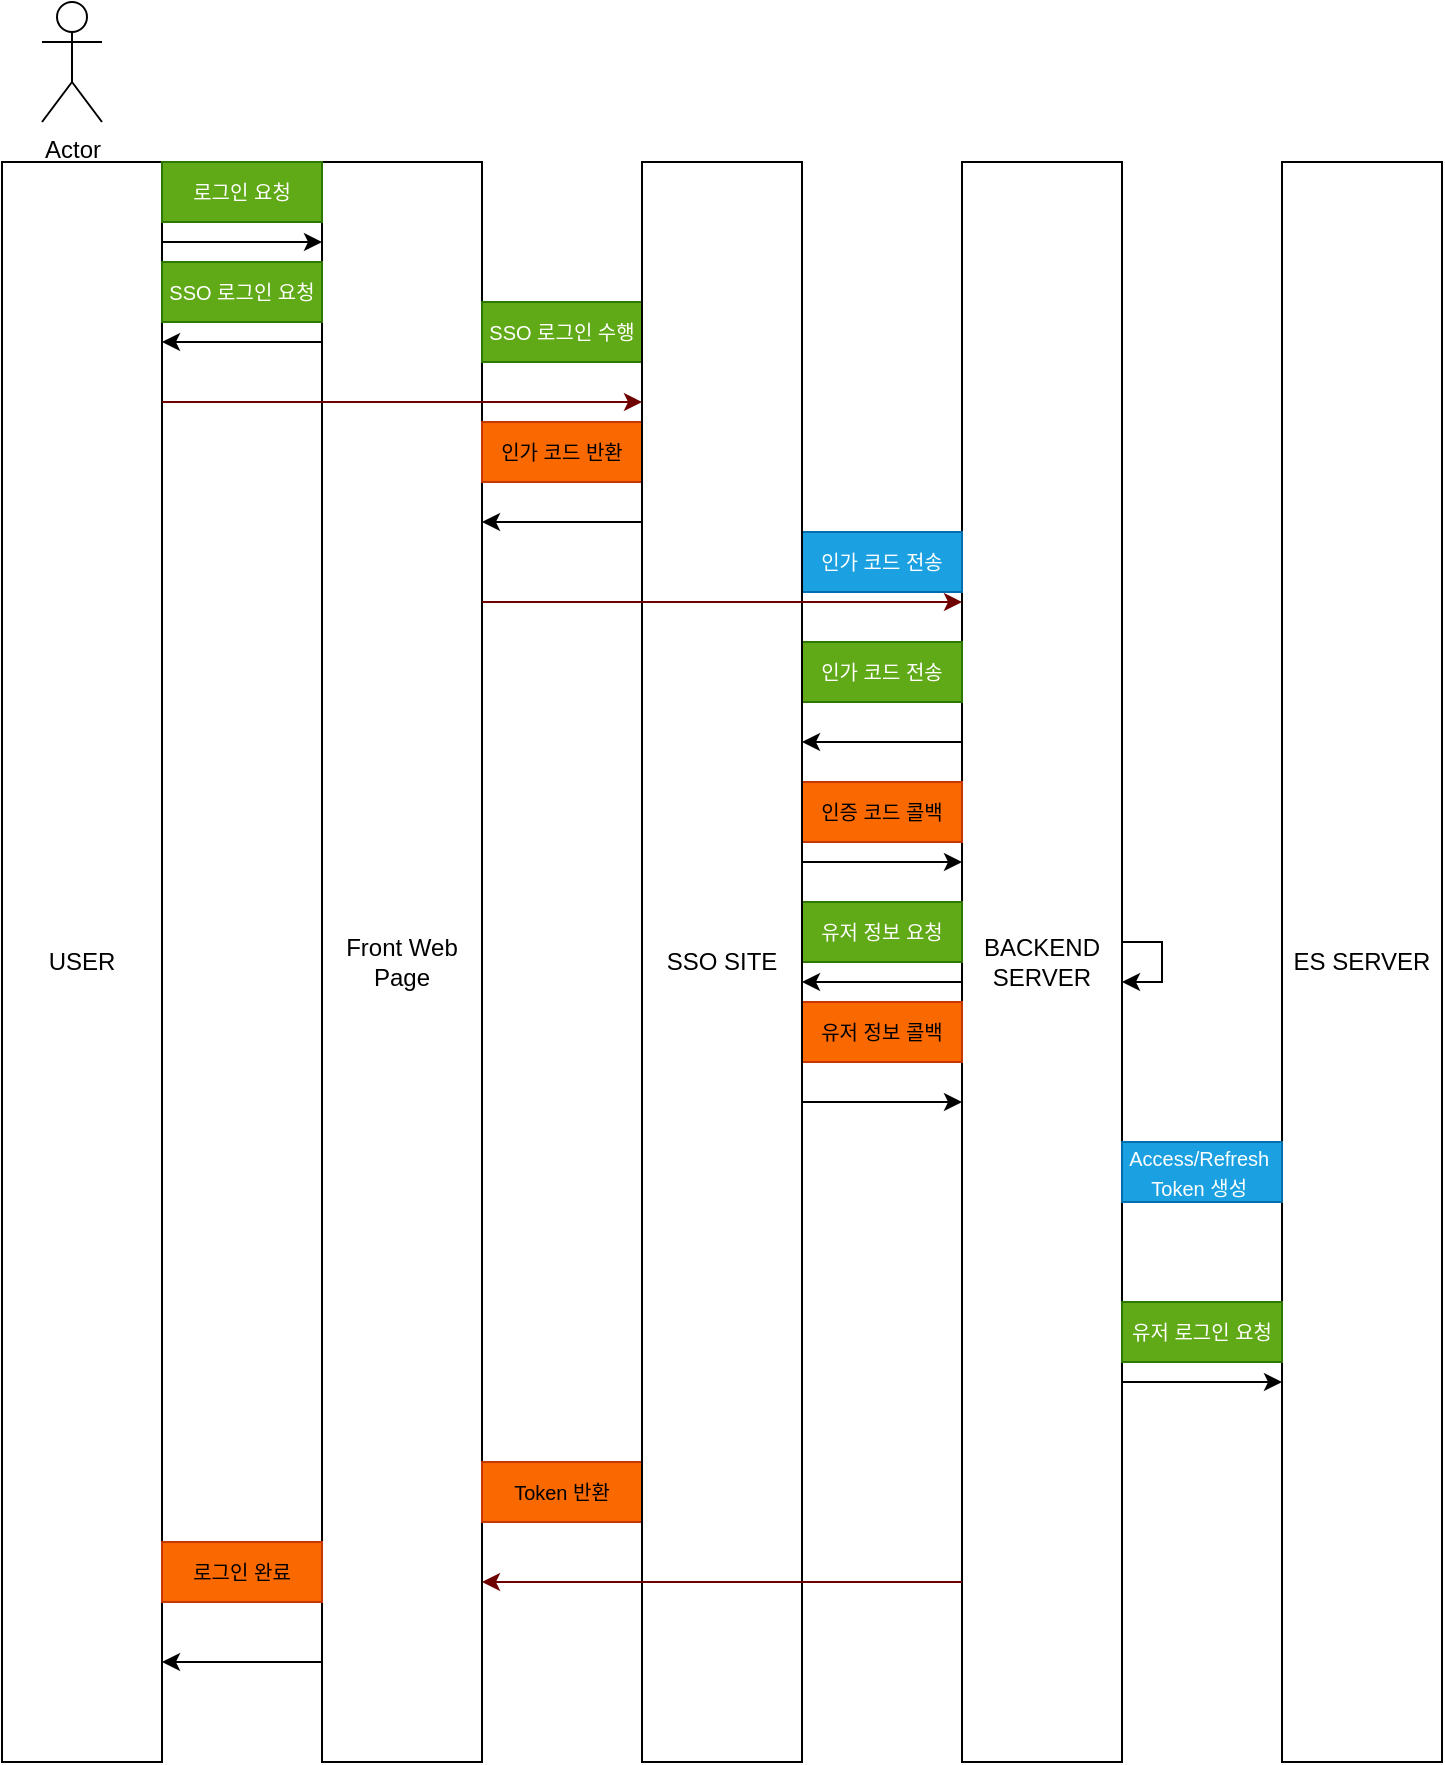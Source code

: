<mxfile version="26.2.13">
  <diagram name="페이지-1" id="GQ-tCCjJTIzo3Opnk_Zn">
    <mxGraphModel dx="2040" dy="1110" grid="1" gridSize="10" guides="1" tooltips="1" connect="1" arrows="1" fold="1" page="1" pageScale="1" pageWidth="827" pageHeight="1169" background="none" math="0" shadow="0">
      <root>
        <mxCell id="0" />
        <mxCell id="1" parent="0" />
        <mxCell id="nSttxIIMll4KHx_Wchx--1" style="edgeStyle=orthogonalEdgeStyle;rounded=0;orthogonalLoop=1;jettySize=auto;html=1;" edge="1" parent="1" source="nSttxIIMll4KHx_Wchx--2" target="nSttxIIMll4KHx_Wchx--6">
          <mxGeometry relative="1" as="geometry">
            <Array as="points">
              <mxPoint x="160" y="120" />
              <mxPoint x="160" y="120" />
            </Array>
          </mxGeometry>
        </mxCell>
        <mxCell id="nSttxIIMll4KHx_Wchx--2" value="USER" style="rounded=0;whiteSpace=wrap;html=1;" vertex="1" parent="1">
          <mxGeometry x="40" y="80" width="80" height="800" as="geometry" />
        </mxCell>
        <mxCell id="nSttxIIMll4KHx_Wchx--3" value="Actor" style="shape=umlActor;verticalLabelPosition=bottom;verticalAlign=top;html=1;outlineConnect=0;" vertex="1" parent="1">
          <mxGeometry x="60" width="30" height="60" as="geometry" />
        </mxCell>
        <mxCell id="nSttxIIMll4KHx_Wchx--4" style="edgeStyle=orthogonalEdgeStyle;rounded=0;orthogonalLoop=1;jettySize=auto;html=1;" edge="1" parent="1" source="nSttxIIMll4KHx_Wchx--6" target="nSttxIIMll4KHx_Wchx--2">
          <mxGeometry relative="1" as="geometry">
            <Array as="points">
              <mxPoint x="150" y="170" />
              <mxPoint x="150" y="170" />
            </Array>
          </mxGeometry>
        </mxCell>
        <mxCell id="nSttxIIMll4KHx_Wchx--5" style="edgeStyle=orthogonalEdgeStyle;rounded=0;orthogonalLoop=1;jettySize=auto;html=1;" edge="1" parent="1" source="nSttxIIMll4KHx_Wchx--6" target="nSttxIIMll4KHx_Wchx--2">
          <mxGeometry relative="1" as="geometry">
            <Array as="points">
              <mxPoint x="170" y="830" />
              <mxPoint x="170" y="830" />
            </Array>
          </mxGeometry>
        </mxCell>
        <mxCell id="nSttxIIMll4KHx_Wchx--6" value="Front Web Page" style="rounded=0;whiteSpace=wrap;html=1;" vertex="1" parent="1">
          <mxGeometry x="200" y="80" width="80" height="800" as="geometry" />
        </mxCell>
        <mxCell id="nSttxIIMll4KHx_Wchx--7" style="edgeStyle=orthogonalEdgeStyle;rounded=0;orthogonalLoop=1;jettySize=auto;html=1;" edge="1" parent="1" source="nSttxIIMll4KHx_Wchx--29" target="nSttxIIMll4KHx_Wchx--11">
          <mxGeometry relative="1" as="geometry">
            <Array as="points">
              <mxPoint x="460" y="430" />
              <mxPoint x="460" y="430" />
            </Array>
          </mxGeometry>
        </mxCell>
        <mxCell id="nSttxIIMll4KHx_Wchx--8" style="edgeStyle=orthogonalEdgeStyle;rounded=0;orthogonalLoop=1;jettySize=auto;html=1;" edge="1" parent="1">
          <mxGeometry relative="1" as="geometry">
            <mxPoint x="520" y="370.0" as="sourcePoint" />
            <mxPoint x="440" y="370.0" as="targetPoint" />
            <Array as="points">
              <mxPoint x="480" y="370" />
              <mxPoint x="480" y="370" />
            </Array>
          </mxGeometry>
        </mxCell>
        <mxCell id="nSttxIIMll4KHx_Wchx--9" style="edgeStyle=orthogonalEdgeStyle;rounded=0;orthogonalLoop=1;jettySize=auto;html=1;" edge="1" parent="1" source="nSttxIIMll4KHx_Wchx--11" target="nSttxIIMll4KHx_Wchx--29">
          <mxGeometry relative="1" as="geometry">
            <Array as="points">
              <mxPoint x="490" y="490" />
              <mxPoint x="490" y="490" />
            </Array>
          </mxGeometry>
        </mxCell>
        <mxCell id="nSttxIIMll4KHx_Wchx--10" style="edgeStyle=orthogonalEdgeStyle;rounded=0;orthogonalLoop=1;jettySize=auto;html=1;" edge="1" parent="1" source="nSttxIIMll4KHx_Wchx--11" target="nSttxIIMll4KHx_Wchx--12">
          <mxGeometry relative="1" as="geometry">
            <Array as="points">
              <mxPoint x="640" y="690" />
              <mxPoint x="640" y="690" />
            </Array>
          </mxGeometry>
        </mxCell>
        <mxCell id="nSttxIIMll4KHx_Wchx--11" value="BACKEND SERVER" style="rounded=0;whiteSpace=wrap;html=1;" vertex="1" parent="1">
          <mxGeometry x="520" y="80" width="80" height="800" as="geometry" />
        </mxCell>
        <mxCell id="nSttxIIMll4KHx_Wchx--12" value="ES SERVER" style="rounded=0;whiteSpace=wrap;html=1;" vertex="1" parent="1">
          <mxGeometry x="680" y="80" width="80" height="800" as="geometry" />
        </mxCell>
        <mxCell id="nSttxIIMll4KHx_Wchx--13" value="&lt;font style=&quot;font-size: 10px;&quot;&gt;로그인 요청&lt;/font&gt;" style="text;html=1;align=center;verticalAlign=middle;whiteSpace=wrap;rounded=0;fillColor=#60a917;fontColor=#ffffff;strokeColor=#2D7600;" vertex="1" parent="1">
          <mxGeometry x="120" y="80" width="80" height="30" as="geometry" />
        </mxCell>
        <mxCell id="nSttxIIMll4KHx_Wchx--14" value="&lt;font style=&quot;font-size: 10px;&quot;&gt;SSO 로그인 요청&lt;/font&gt;" style="text;html=1;align=center;verticalAlign=middle;whiteSpace=wrap;rounded=0;fillColor=#60a917;strokeColor=#2D7600;fontColor=#ffffff;" vertex="1" parent="1">
          <mxGeometry x="120" y="130" width="80" height="30" as="geometry" />
        </mxCell>
        <mxCell id="nSttxIIMll4KHx_Wchx--15" style="edgeStyle=orthogonalEdgeStyle;rounded=0;orthogonalLoop=1;jettySize=auto;html=1;exitX=0.5;exitY=1;exitDx=0;exitDy=0;" edge="1" parent="1" source="nSttxIIMll4KHx_Wchx--14" target="nSttxIIMll4KHx_Wchx--14">
          <mxGeometry relative="1" as="geometry" />
        </mxCell>
        <mxCell id="nSttxIIMll4KHx_Wchx--16" value="&lt;span style=&quot;font-size: 10px;&quot;&gt;SSO 로그인 수행&lt;/span&gt;" style="text;html=1;align=center;verticalAlign=middle;whiteSpace=wrap;rounded=0;fillColor=#60a917;fontColor=#ffffff;strokeColor=#2D7600;" vertex="1" parent="1">
          <mxGeometry x="280" y="150" width="80" height="30" as="geometry" />
        </mxCell>
        <mxCell id="nSttxIIMll4KHx_Wchx--17" value="&lt;span style=&quot;font-size: 10px;&quot;&gt;인가 코드 반환&lt;/span&gt;" style="text;html=1;align=center;verticalAlign=middle;whiteSpace=wrap;rounded=0;fillColor=#fa6800;fontColor=#000000;strokeColor=#C73500;" vertex="1" parent="1">
          <mxGeometry x="280" y="210" width="80" height="30" as="geometry" />
        </mxCell>
        <mxCell id="nSttxIIMll4KHx_Wchx--18" value="&lt;span style=&quot;font-size: 10px;&quot;&gt;인가 코드 전송&lt;/span&gt;" style="text;html=1;align=center;verticalAlign=middle;whiteSpace=wrap;rounded=0;fillColor=#1ba1e2;fontColor=#ffffff;strokeColor=#006EAF;" vertex="1" parent="1">
          <mxGeometry x="440" y="265" width="80" height="30" as="geometry" />
        </mxCell>
        <mxCell id="nSttxIIMll4KHx_Wchx--19" value="&lt;span style=&quot;font-size: 10px;&quot;&gt;인가 코드 전송&lt;/span&gt;" style="text;html=1;align=center;verticalAlign=middle;whiteSpace=wrap;rounded=0;fillColor=#60a917;fontColor=#ffffff;strokeColor=#2D7600;" vertex="1" parent="1">
          <mxGeometry x="440" y="320" width="80" height="30" as="geometry" />
        </mxCell>
        <mxCell id="nSttxIIMll4KHx_Wchx--20" value="&lt;span style=&quot;font-size: 10px;&quot;&gt;인증 코드 콜백&lt;/span&gt;" style="text;html=1;align=center;verticalAlign=middle;whiteSpace=wrap;rounded=0;fillColor=#fa6800;fontColor=#000000;strokeColor=#C73500;" vertex="1" parent="1">
          <mxGeometry x="440" y="390" width="80" height="30" as="geometry" />
        </mxCell>
        <mxCell id="nSttxIIMll4KHx_Wchx--21" value="&lt;span style=&quot;font-size: 10px;&quot;&gt;유저 정보 요청&lt;/span&gt;" style="text;html=1;align=center;verticalAlign=middle;whiteSpace=wrap;rounded=0;fillColor=#60a917;fontColor=#ffffff;strokeColor=#2D7600;" vertex="1" parent="1">
          <mxGeometry x="440" y="450" width="80" height="30" as="geometry" />
        </mxCell>
        <mxCell id="nSttxIIMll4KHx_Wchx--22" value="&lt;span style=&quot;font-size: 10px;&quot;&gt;유저 정보 콜백&lt;/span&gt;" style="text;html=1;align=center;verticalAlign=middle;whiteSpace=wrap;rounded=0;fillColor=#fa6800;fontColor=#000000;strokeColor=#C73500;" vertex="1" parent="1">
          <mxGeometry x="440" y="500" width="80" height="30" as="geometry" />
        </mxCell>
        <mxCell id="nSttxIIMll4KHx_Wchx--23" value="&lt;span style=&quot;font-size: 10px;&quot;&gt;유저 로그인 요청&lt;br&gt;&lt;/span&gt;" style="text;html=1;align=center;verticalAlign=middle;whiteSpace=wrap;rounded=0;fillColor=#60a917;fontColor=#ffffff;strokeColor=#2D7600;" vertex="1" parent="1">
          <mxGeometry x="600" y="650" width="80" height="30" as="geometry" />
        </mxCell>
        <mxCell id="nSttxIIMll4KHx_Wchx--24" value="&lt;font style=&quot;font-size: 10px;&quot;&gt;Access/Refresh&amp;nbsp; Token 생성&amp;nbsp;&lt;/font&gt;" style="text;html=1;align=center;verticalAlign=middle;whiteSpace=wrap;rounded=0;fillColor=#1ba1e2;fontColor=#ffffff;strokeColor=#006EAF;" vertex="1" parent="1">
          <mxGeometry x="600" y="570" width="80" height="30" as="geometry" />
        </mxCell>
        <mxCell id="nSttxIIMll4KHx_Wchx--25" value="&lt;span style=&quot;font-size: 10px;&quot;&gt;Token 반환&lt;/span&gt;" style="text;html=1;align=center;verticalAlign=middle;whiteSpace=wrap;rounded=0;fillColor=#fa6800;fontColor=#000000;strokeColor=#C73500;" vertex="1" parent="1">
          <mxGeometry x="280" y="730" width="80" height="30" as="geometry" />
        </mxCell>
        <mxCell id="nSttxIIMll4KHx_Wchx--26" value="&lt;span style=&quot;font-size: 10px;&quot;&gt;로그인 완료&lt;/span&gt;" style="text;html=1;align=center;verticalAlign=middle;whiteSpace=wrap;rounded=0;fillColor=#fa6800;fontColor=#000000;strokeColor=#C73500;" vertex="1" parent="1">
          <mxGeometry x="120" y="770" width="80" height="30" as="geometry" />
        </mxCell>
        <mxCell id="nSttxIIMll4KHx_Wchx--27" style="edgeStyle=orthogonalEdgeStyle;rounded=0;orthogonalLoop=1;jettySize=auto;html=1;" edge="1" parent="1" source="nSttxIIMll4KHx_Wchx--29" target="nSttxIIMll4KHx_Wchx--6">
          <mxGeometry relative="1" as="geometry">
            <Array as="points">
              <mxPoint x="320" y="260" />
              <mxPoint x="320" y="260" />
            </Array>
          </mxGeometry>
        </mxCell>
        <mxCell id="nSttxIIMll4KHx_Wchx--28" style="edgeStyle=orthogonalEdgeStyle;rounded=0;orthogonalLoop=1;jettySize=auto;html=1;" edge="1" parent="1" source="nSttxIIMll4KHx_Wchx--29" target="nSttxIIMll4KHx_Wchx--11">
          <mxGeometry relative="1" as="geometry">
            <Array as="points">
              <mxPoint x="480" y="550" />
              <mxPoint x="480" y="550" />
            </Array>
          </mxGeometry>
        </mxCell>
        <mxCell id="nSttxIIMll4KHx_Wchx--29" value="SSO SITE" style="rounded=0;whiteSpace=wrap;html=1;" vertex="1" parent="1">
          <mxGeometry x="360" y="80" width="80" height="800" as="geometry" />
        </mxCell>
        <mxCell id="nSttxIIMll4KHx_Wchx--30" style="edgeStyle=orthogonalEdgeStyle;rounded=0;orthogonalLoop=1;jettySize=auto;html=1;fillColor=#a20025;strokeColor=#6F0000;" edge="1" parent="1">
          <mxGeometry relative="1" as="geometry">
            <mxPoint x="120" y="200.0" as="sourcePoint" />
            <mxPoint x="360" y="200.0" as="targetPoint" />
            <Array as="points">
              <mxPoint x="310" y="200" />
              <mxPoint x="310" y="200" />
            </Array>
          </mxGeometry>
        </mxCell>
        <mxCell id="nSttxIIMll4KHx_Wchx--31" style="edgeStyle=orthogonalEdgeStyle;rounded=0;orthogonalLoop=1;jettySize=auto;html=1;fillColor=#a20025;strokeColor=#6F0000;" edge="1" parent="1" source="nSttxIIMll4KHx_Wchx--6" target="nSttxIIMll4KHx_Wchx--11">
          <mxGeometry relative="1" as="geometry">
            <Array as="points">
              <mxPoint x="400" y="300" />
              <mxPoint x="400" y="300" />
            </Array>
          </mxGeometry>
        </mxCell>
        <mxCell id="nSttxIIMll4KHx_Wchx--32" style="edgeStyle=orthogonalEdgeStyle;rounded=0;orthogonalLoop=1;jettySize=auto;html=1;" edge="1" parent="1" source="nSttxIIMll4KHx_Wchx--11" target="nSttxIIMll4KHx_Wchx--11">
          <mxGeometry relative="1" as="geometry" />
        </mxCell>
        <mxCell id="nSttxIIMll4KHx_Wchx--33" style="edgeStyle=orthogonalEdgeStyle;rounded=0;orthogonalLoop=1;jettySize=auto;html=1;fillColor=#a20025;strokeColor=#6F0000;" edge="1" parent="1" source="nSttxIIMll4KHx_Wchx--11" target="nSttxIIMll4KHx_Wchx--6">
          <mxGeometry relative="1" as="geometry">
            <Array as="points">
              <mxPoint x="400" y="790" />
              <mxPoint x="400" y="790" />
            </Array>
          </mxGeometry>
        </mxCell>
      </root>
    </mxGraphModel>
  </diagram>
</mxfile>
